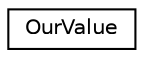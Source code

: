 digraph "Graphical Class Hierarchy"
{
  edge [fontname="Helvetica",fontsize="10",labelfontname="Helvetica",labelfontsize="10"];
  node [fontname="Helvetica",fontsize="10",shape=record];
  rankdir="LR";
  Node1 [label="OurValue",height=0.2,width=0.4,color="black", fillcolor="white", style="filled",URL="$class_our_value.html"];
}
